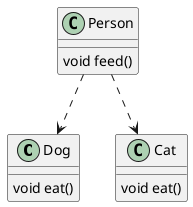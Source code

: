 @startuml
'https://plantuml.com/class-diagram

class Dog{
void eat()
}
class Cat{
void eat()
}
class Person{
void feed()
}
Person ..> Dog
Person ..> Cat


@enduml